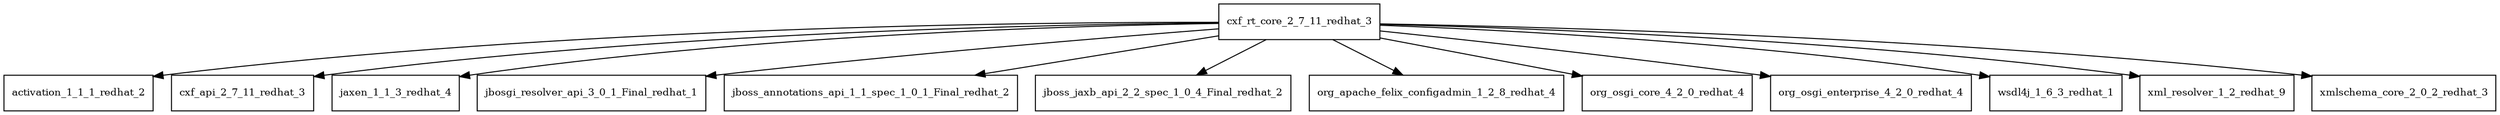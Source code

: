 digraph cxf_rt_core_2_7_11_redhat_3_dependencies {
  node [shape = box, fontsize=10.0];
  cxf_rt_core_2_7_11_redhat_3 -> activation_1_1_1_redhat_2;
  cxf_rt_core_2_7_11_redhat_3 -> cxf_api_2_7_11_redhat_3;
  cxf_rt_core_2_7_11_redhat_3 -> jaxen_1_1_3_redhat_4;
  cxf_rt_core_2_7_11_redhat_3 -> jbosgi_resolver_api_3_0_1_Final_redhat_1;
  cxf_rt_core_2_7_11_redhat_3 -> jboss_annotations_api_1_1_spec_1_0_1_Final_redhat_2;
  cxf_rt_core_2_7_11_redhat_3 -> jboss_jaxb_api_2_2_spec_1_0_4_Final_redhat_2;
  cxf_rt_core_2_7_11_redhat_3 -> org_apache_felix_configadmin_1_2_8_redhat_4;
  cxf_rt_core_2_7_11_redhat_3 -> org_osgi_core_4_2_0_redhat_4;
  cxf_rt_core_2_7_11_redhat_3 -> org_osgi_enterprise_4_2_0_redhat_4;
  cxf_rt_core_2_7_11_redhat_3 -> wsdl4j_1_6_3_redhat_1;
  cxf_rt_core_2_7_11_redhat_3 -> xml_resolver_1_2_redhat_9;
  cxf_rt_core_2_7_11_redhat_3 -> xmlschema_core_2_0_2_redhat_3;
}
